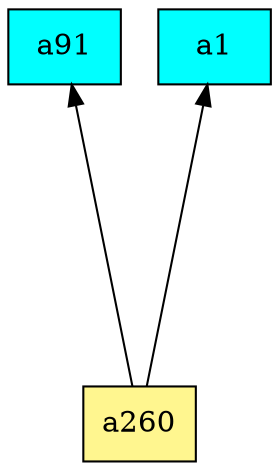 digraph G {
rankdir=BT;ranksep="2.0";
"a260" [shape=record,fillcolor=khaki1,style=filled,label="{a260}"];
"a91" [shape=record,fillcolor=cyan,style=filled,label="{a91}"];
"a1" [shape=record,fillcolor=cyan,style=filled,label="{a1}"];
"a260" -> "a1"
"a260" -> "a91"
}